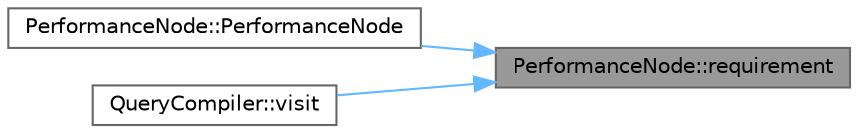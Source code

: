 digraph "PerformanceNode::requirement"
{
 // INTERACTIVE_SVG=YES
 // LATEX_PDF_SIZE
  bgcolor="transparent";
  edge [fontname=Helvetica,fontsize=10,labelfontname=Helvetica,labelfontsize=10];
  node [fontname=Helvetica,fontsize=10,shape=box,height=0.2,width=0.4];
  rankdir="RL";
  Node1 [id="Node000001",label="PerformanceNode::requirement",height=0.2,width=0.4,color="gray40", fillcolor="grey60", style="filled", fontcolor="black",tooltip=" "];
  Node1 -> Node2 [id="edge1_Node000001_Node000002",dir="back",color="steelblue1",style="solid",tooltip=" "];
  Node2 [id="Node000002",label="PerformanceNode::PerformanceNode",height=0.2,width=0.4,color="grey40", fillcolor="white", style="filled",URL="$class_performance_node.html#ad3ddc1d971da8b0fb0442e4a5007703e",tooltip=" "];
  Node1 -> Node3 [id="edge2_Node000001_Node000003",dir="back",color="steelblue1",style="solid",tooltip=" "];
  Node3 [id="Node000003",label="QueryCompiler::visit",height=0.2,width=0.4,color="grey40", fillcolor="white", style="filled",URL="$class_query_compiler.html#a2ac810b26566c139af62da48bc245643",tooltip=" "];
}
